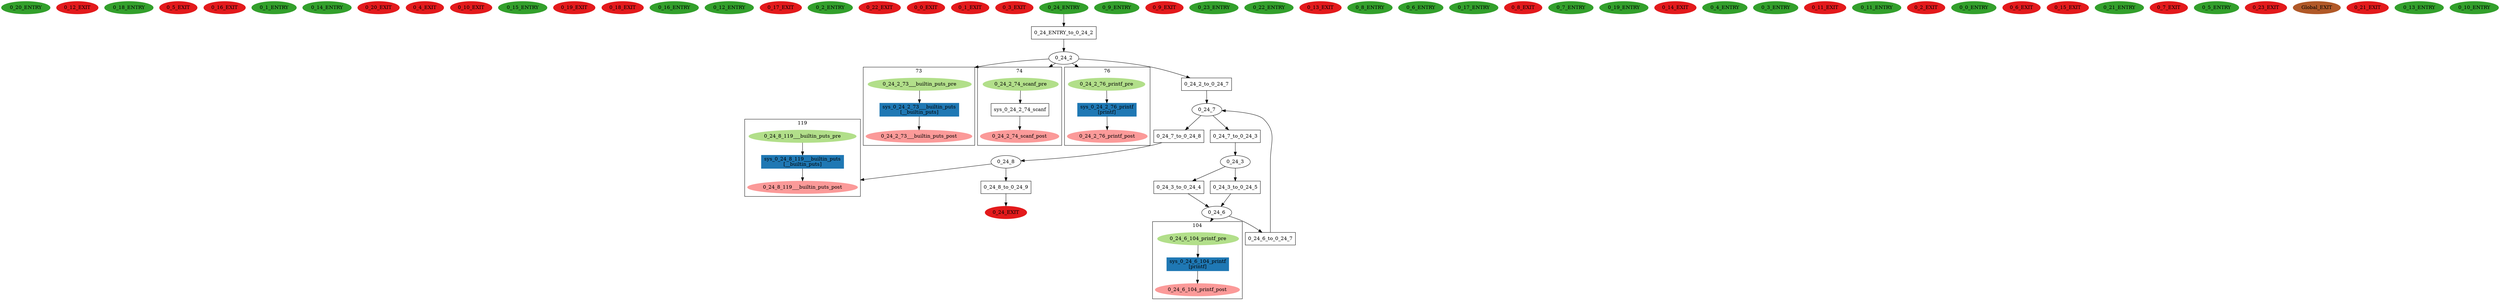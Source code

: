 digraph model { 
compound=true; 
node  [style="filled", colorscheme="paired12"];  "0_20_ENTRY" [shape=ellipse, color=4, style=filled];
  "0_12_EXIT" [shape=ellipse, color=6, style=filled];
  "0_18_ENTRY" [shape=ellipse, color=4, style=filled];
  "0_5_EXIT" [shape=ellipse, color=6, style=filled];
  "0_16_EXIT" [shape=ellipse, color=6, style=filled];
  "0_1_ENTRY" [shape=ellipse, color=4, style=filled];
  "0_14_ENTRY" [shape=ellipse, color=4, style=filled];
  "0_20_EXIT" [shape=ellipse, color=6, style=filled];
  "0_4_EXIT" [shape=ellipse, color=6, style=filled];
  "0_10_EXIT" [shape=ellipse, color=6, style=filled];
  "0_15_ENTRY" [shape=ellipse, color=4, style=filled];
  "0_19_EXIT" [shape=ellipse, color=6, style=filled];
  "0_18_EXIT" [shape=ellipse, color=6, style=filled];
  "0_16_ENTRY" [shape=ellipse, color=4, style=filled];
  "0_12_ENTRY" [shape=ellipse, color=4, style=filled];
  "0_17_EXIT" [shape=ellipse, color=6, style=filled];
  "0_2_ENTRY" [shape=ellipse, color=4, style=filled];
  "0_22_EXIT" [shape=ellipse, color=6, style=filled];
  "0_0_EXIT" [shape=ellipse, color=6, style=filled];
  "0_1_EXIT" [shape=ellipse, color=6, style=filled];
  "0_3_EXIT" [shape=ellipse, color=6, style=filled];
  "0_24_8" [shape=ellipse, style=""];
subgraph "cluster_0_24_8_119" { 
label="119"  "0_24_8_119___builtin_puts_post" [shape=ellipse, style=""];
  "0_24_8_119___builtin_puts_pre" [shape=ellipse, style=""];
  "sys_0_24_8_119___builtin_puts" [shape=box, style=""];
  "sys_0_24_8_119___builtin_puts" [color=2, style=filled];
  "sys_0_24_8_119___builtin_puts" [label="sys_0_24_8_119___builtin_puts\n[__builtin_puts]"];
  "sys_0_24_8_119___builtin_puts" -> "0_24_8_119___builtin_puts_post" [label="", arrowhead="normal"];
  "0_24_8_119___builtin_puts_pre" -> "sys_0_24_8_119___builtin_puts" [label="", arrowhead="normal"];
}
  "0_24_8" -> "0_24_8_119___builtin_puts_post" [lhead="cluster_0_24_8_119"];
  "0_24_8_119___builtin_puts_pre" [color=3, style=filled];
  "0_24_8_119___builtin_puts_post" [color=5, style=filled];
  "0_24_EXIT" [shape=ellipse, color=6, style=filled];
  "0_24_7" [shape=ellipse, style=""];
  "0_9_ENTRY" [shape=ellipse, color=4, style=filled];
  "0_24_6" [shape=ellipse, style=""];
subgraph "cluster_0_24_6_104" { 
label="104"  "0_24_6_104_printf_pre" [shape=ellipse, style=""];
  "0_24_6_104_printf_post" [shape=ellipse, style=""];
  "sys_0_24_6_104_printf" [shape=box, style=""];
  "sys_0_24_6_104_printf" [color=2, style=filled];
  "sys_0_24_6_104_printf" [label="sys_0_24_6_104_printf\n[printf]"];
  "sys_0_24_6_104_printf" -> "0_24_6_104_printf_post" [label="", arrowhead="normal"];
  "0_24_6_104_printf_pre" -> "sys_0_24_6_104_printf" [label="", arrowhead="normal"];
}
  "0_24_6" -> "0_24_6_104_printf_pre" [lhead="cluster_0_24_6_104"];
  "0_24_6_104_printf_pre" [color=3, style=filled];
  "0_24_6_104_printf_post" [color=5, style=filled];
  "0_9_EXIT" [shape=ellipse, color=6, style=filled];
  "0_24_3" [shape=ellipse, style=""];
  "0_23_ENTRY" [shape=ellipse, color=4, style=filled];
  "0_22_ENTRY" [shape=ellipse, color=4, style=filled];
  "0_24_2" [shape=ellipse, style=""];
subgraph "cluster_0_24_2_73" { 
label="73"  "0_24_2_73___builtin_puts_pre" [shape=ellipse, style=""];
  "0_24_2_73___builtin_puts_post" [shape=ellipse, style=""];
  "sys_0_24_2_73___builtin_puts" [shape=box, style=""];
  "sys_0_24_2_73___builtin_puts" [color=2, style=filled];
  "sys_0_24_2_73___builtin_puts" [label="sys_0_24_2_73___builtin_puts\n[__builtin_puts]"];
  "0_24_2_73___builtin_puts_pre" -> "sys_0_24_2_73___builtin_puts" [label="", arrowhead="normal"];
  "sys_0_24_2_73___builtin_puts" -> "0_24_2_73___builtin_puts_post" [label="", arrowhead="normal"];
}
  "0_24_2" -> "0_24_2_73___builtin_puts_pre" [lhead="cluster_0_24_2_73"];
  "0_24_2_73___builtin_puts_pre" [color=3, style=filled];
  "0_24_2_73___builtin_puts_post" [color=5, style=filled];
subgraph "cluster_0_24_2_74" { 
label="74"  "0_24_2_74_scanf_pre" [shape=ellipse, style=""];
  "0_24_2_74_scanf_post" [shape=ellipse, style=""];
  "sys_0_24_2_74_scanf" [shape=box, style=""];
  "sys_0_24_2_74_scanf" [label="sys_0_24_2_74_scanf\n"];
  "0_24_2_74_scanf_pre" -> "sys_0_24_2_74_scanf" [label="", arrowhead="normal"];
  "sys_0_24_2_74_scanf" -> "0_24_2_74_scanf_post" [label="", arrowhead="normal"];
}
  "0_24_2" -> "0_24_2_74_scanf_pre" [lhead="cluster_0_24_2_74"];
  "0_24_2_74_scanf_pre" [color=3, style=filled];
  "0_24_2_74_scanf_post" [color=5, style=filled];
subgraph "cluster_0_24_2_76" { 
label="76"  "0_24_2_76_printf_pre" [shape=ellipse, style=""];
  "0_24_2_76_printf_post" [shape=ellipse, style=""];
  "sys_0_24_2_76_printf" [shape=box, style=""];
  "sys_0_24_2_76_printf" [color=2, style=filled];
  "sys_0_24_2_76_printf" [label="sys_0_24_2_76_printf\n[printf]"];
  "sys_0_24_2_76_printf" -> "0_24_2_76_printf_post" [label="", arrowhead="normal"];
  "0_24_2_76_printf_pre" -> "sys_0_24_2_76_printf" [label="", arrowhead="normal"];
}
  "0_24_2" -> "0_24_2_76_printf_pre" [lhead="cluster_0_24_2_76"];
  "0_24_2_76_printf_pre" [color=3, style=filled];
  "0_24_2_76_printf_post" [color=5, style=filled];
  "0_13_EXIT" [shape=ellipse, color=6, style=filled];
  "0_8_ENTRY" [shape=ellipse, color=4, style=filled];
  "0_6_ENTRY" [shape=ellipse, color=4, style=filled];
  "0_17_ENTRY" [shape=ellipse, color=4, style=filled];
  "0_8_EXIT" [shape=ellipse, color=6, style=filled];
  "0_7_ENTRY" [shape=ellipse, color=4, style=filled];
  "0_19_ENTRY" [shape=ellipse, color=4, style=filled];
  "0_14_EXIT" [shape=ellipse, color=6, style=filled];
  "0_4_ENTRY" [shape=ellipse, color=4, style=filled];
  "0_24_ENTRY" [shape=ellipse, color=4, style=filled];
  "0_3_ENTRY" [shape=ellipse, color=4, style=filled];
  "0_11_EXIT" [shape=ellipse, color=6, style=filled];
  "0_11_ENTRY" [shape=ellipse, color=4, style=filled];
  "0_2_EXIT" [shape=ellipse, color=6, style=filled];
  "0_0_ENTRY" [shape=ellipse, color=4, style=filled];
  "0_6_EXIT" [shape=ellipse, color=6, style=filled];
  "0_15_EXIT" [shape=ellipse, color=6, style=filled];
  "0_21_ENTRY" [shape=ellipse, color=4, style=filled];
  "0_7_EXIT" [shape=ellipse, color=6, style=filled];
  "0_5_ENTRY" [shape=ellipse, color=4, style=filled];
  "0_23_EXIT" [shape=ellipse, color=6, style=filled];
  "Global_EXIT" [shape=ellipse, color=12, style=filled];
  "0_21_EXIT" [shape=ellipse, color=6, style=filled];
  "0_13_ENTRY" [shape=ellipse, color=4, style=filled];
  "0_10_ENTRY" [shape=ellipse, color=4, style=filled];
  "0_24_6_to_0_24_7" [shape=box, style=""];
  "0_24_6_to_0_24_7" [label="0_24_6_to_0_24_7\n"];
  "0_24_3_to_0_24_4" [shape=box, style=""];
  "0_24_3_to_0_24_4" [label="0_24_3_to_0_24_4\n"];
  "0_24_ENTRY_to_0_24_2" [shape=box, style=""];
  "0_24_ENTRY_to_0_24_2" [label="0_24_ENTRY_to_0_24_2\n"];
  "0_24_3_to_0_24_5" [shape=box, style=""];
  "0_24_3_to_0_24_5" [label="0_24_3_to_0_24_5\n"];
  "0_24_7_to_0_24_8" [shape=box, style=""];
  "0_24_7_to_0_24_8" [label="0_24_7_to_0_24_8\n"];
  "0_24_2_to_0_24_7" [shape=box, style=""];
  "0_24_2_to_0_24_7" [label="0_24_2_to_0_24_7\n"];
  "0_24_7_to_0_24_3" [shape=box, style=""];
  "0_24_7_to_0_24_3" [label="0_24_7_to_0_24_3\n"];
  "0_24_8_to_0_24_9" [shape=box, style=""];
  "0_24_8_to_0_24_9" [label="0_24_8_to_0_24_9\n"];
  "0_24_2" -> "0_24_2_to_0_24_7" [label="", arrowhead="normal"];
  "0_24_6_to_0_24_7" -> "0_24_7" [label="", arrowhead="normal"];
  "0_24_ENTRY" -> "0_24_ENTRY_to_0_24_2" [label="", arrowhead="normal"];
  "0_24_3_to_0_24_5" -> "0_24_6" [label="", arrowhead="normal"];
  "0_24_6" -> "0_24_6_to_0_24_7" [label="", arrowhead="normal"];
  "0_24_7_to_0_24_8" -> "0_24_8" [label="", arrowhead="normal"];
  "0_24_7" -> "0_24_7_to_0_24_8" [label="", arrowhead="normal"];
  "0_24_3" -> "0_24_3_to_0_24_4" [label="", arrowhead="normal"];
  "0_24_3" -> "0_24_3_to_0_24_5" [label="", arrowhead="normal"];
  "0_24_8" -> "0_24_8_to_0_24_9" [label="", arrowhead="normal"];
  "0_24_3_to_0_24_4" -> "0_24_6" [label="", arrowhead="normal"];
  "0_24_ENTRY_to_0_24_2" -> "0_24_2" [label="", arrowhead="normal"];
  "0_24_7_to_0_24_3" -> "0_24_3" [label="", arrowhead="normal"];
  "0_24_8_to_0_24_9" -> "0_24_EXIT" [label="", arrowhead="normal"];
  "0_24_2_to_0_24_7" -> "0_24_7" [label="", arrowhead="normal"];
  "0_24_7" -> "0_24_7_to_0_24_3" [label="", arrowhead="normal"];
}
